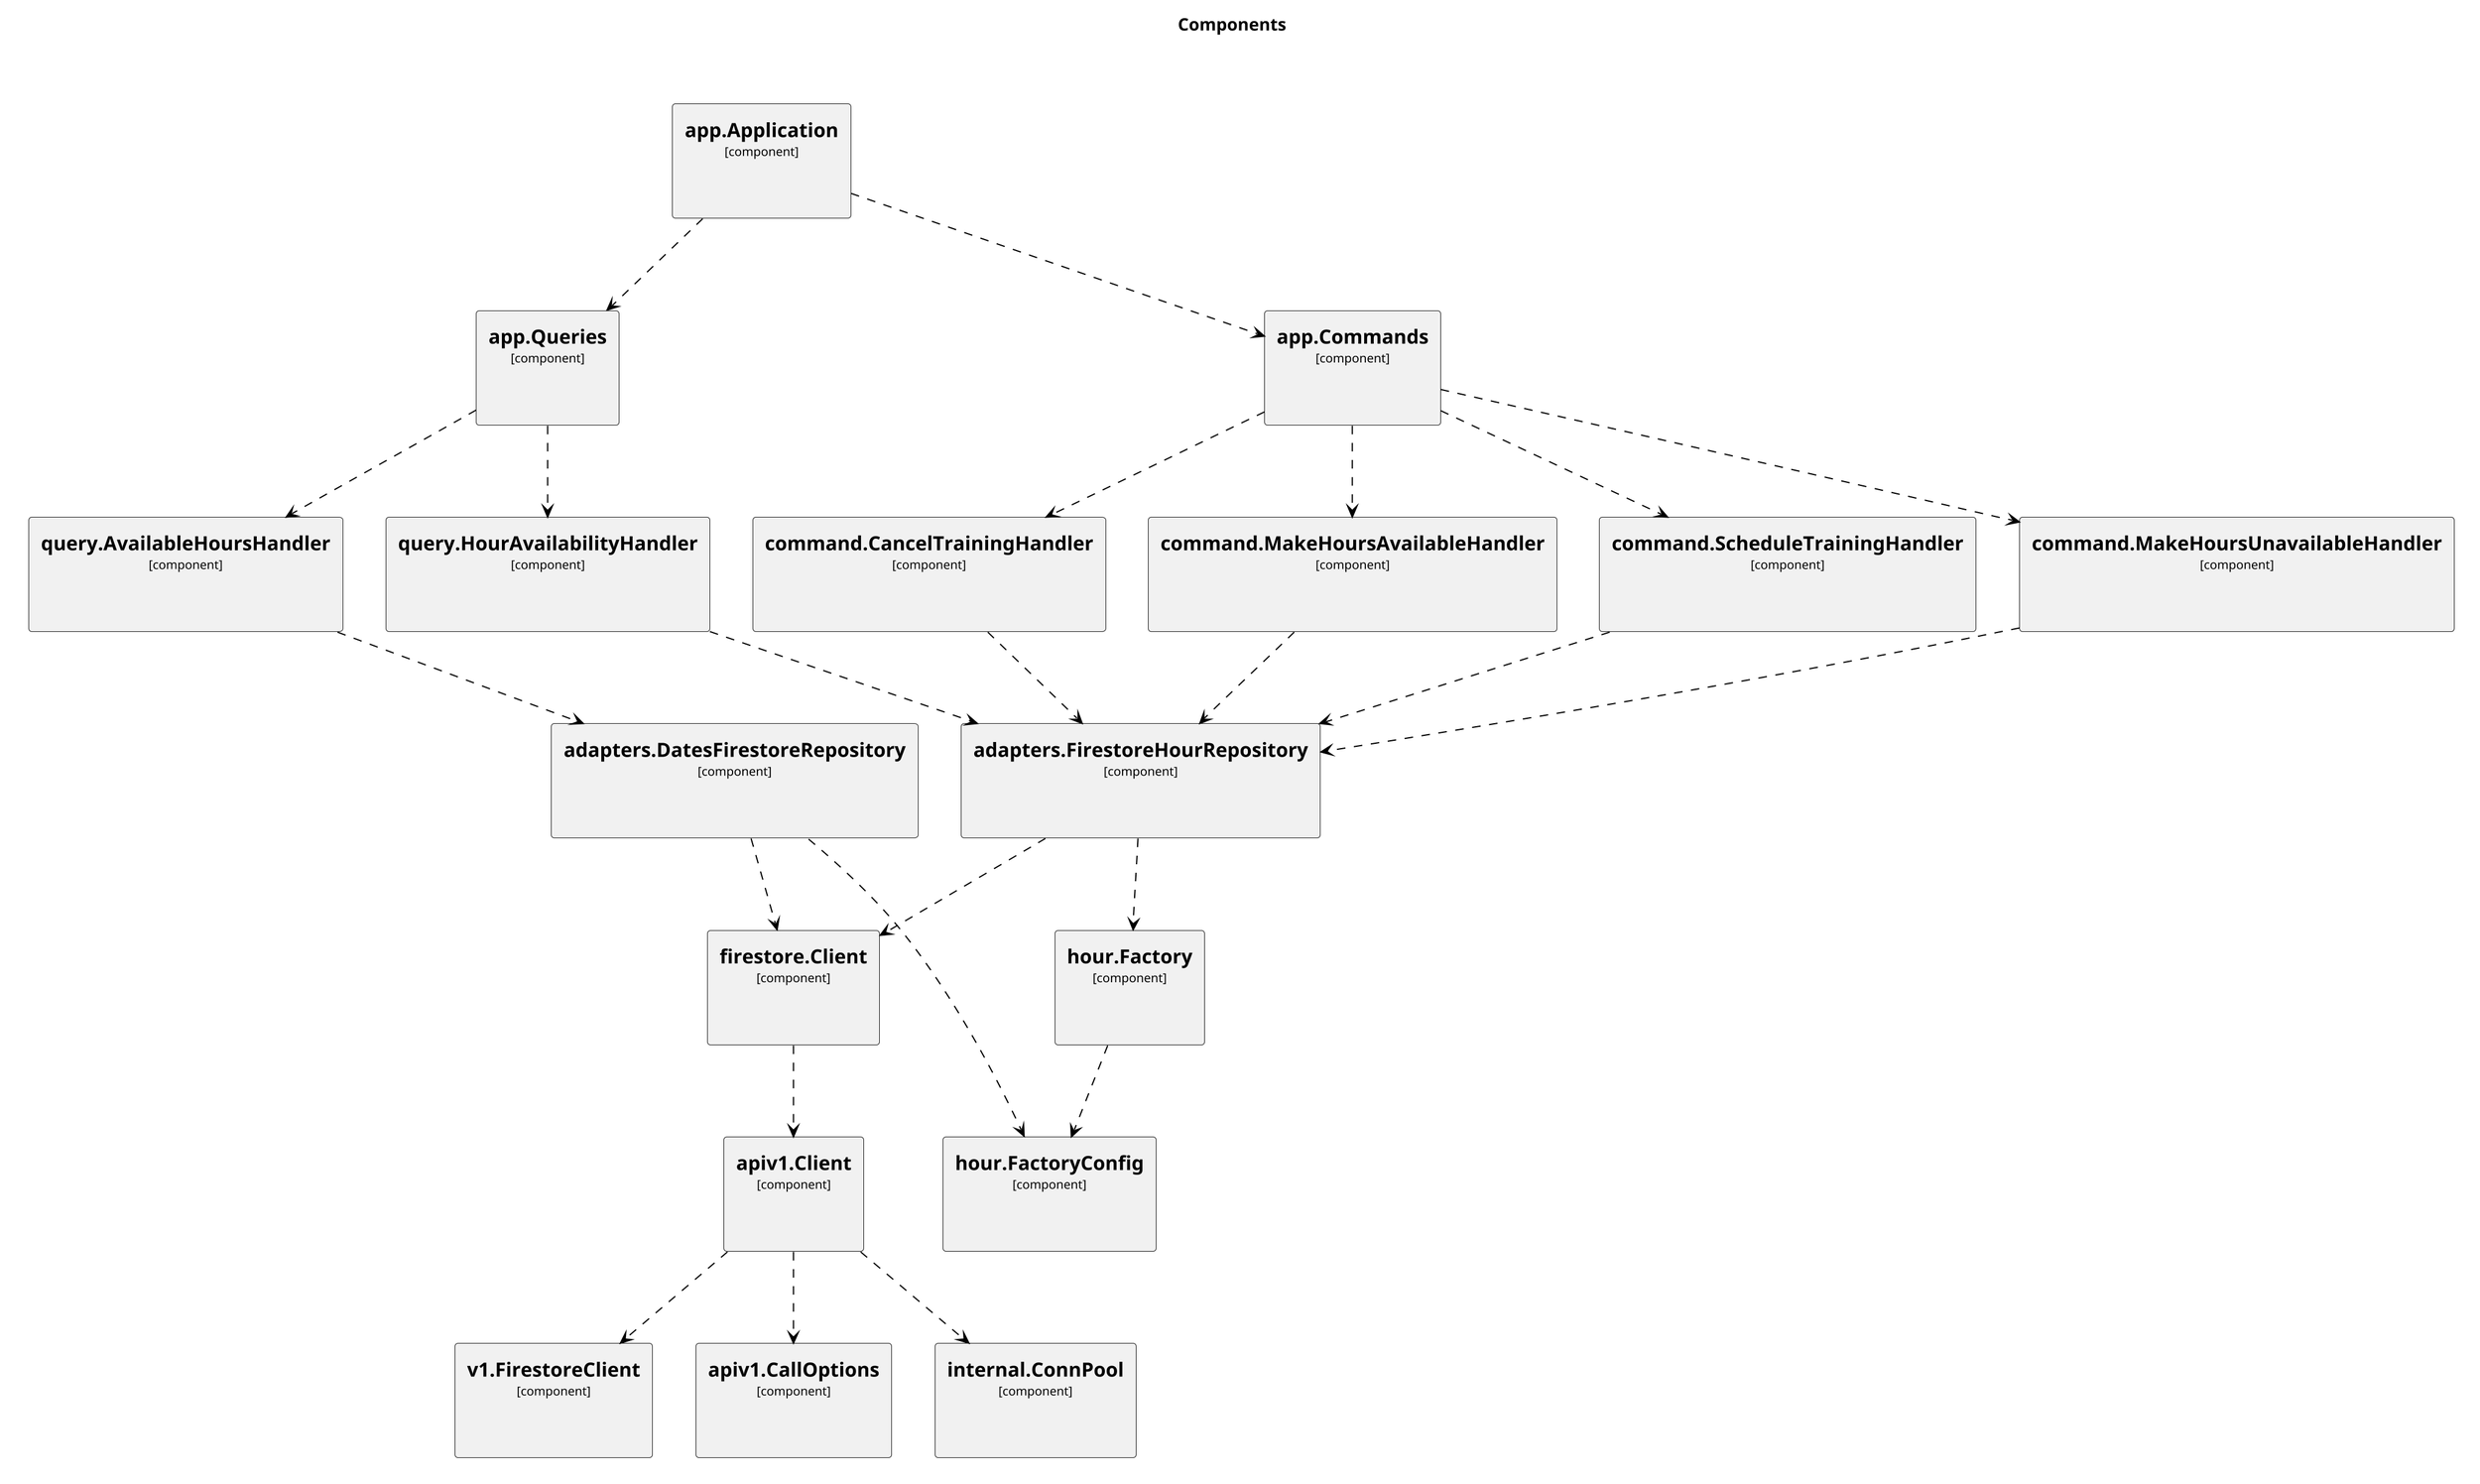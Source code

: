 This diagram has been generated with go-structurizr 
[https://github.com/krzysztofreczek/go-structurizr]

@startuml

title Components

skinparam {
  shadowing false
  arrowFontSize 10
  defaultTextAlignment center
  wrapWidth 200
  maxMessageSize 100
}
hide stereotype
top to bottom direction

scale 4096 width

skinparam rectangle<<_GROUP>> {
  FontColor #ffffff
  BorderColor #ffffff
}

rectangle 0DEFAULT <<_GROUP>> {
	rectangle "==firestore.Client\n<size:10>[component]</size>\n\n" <<DEFAULT>> as 650530190
}
rectangle 0DEFAULT <<_GROUP>> {
	rectangle "==v1.FirestoreClient\n<size:10>[component]</size>\n\n" <<DEFAULT>> as 4125346148
}
rectangle 0DEFAULT <<_GROUP>> {
	rectangle "==apiv1.CallOptions\n<size:10>[component]</size>\n\n" <<DEFAULT>> as 1305603747
}
rectangle 0DEFAULT <<_GROUP>> {
	rectangle "==hour.Factory\n<size:10>[component]</size>\n\n" <<DEFAULT>> as 2036754401
}
rectangle 0DEFAULT <<_GROUP>> {
	rectangle "==command.MakeHoursAvailableHandler\n<size:10>[component]</size>\n\n" <<DEFAULT>> as 2676216945
}
rectangle 0DEFAULT <<_GROUP>> {
	rectangle "==app.Application\n<size:10>[component]</size>\n\n" <<DEFAULT>> as 2102746645
}
rectangle 0DEFAULT <<_GROUP>> {
	rectangle "==command.ScheduleTrainingHandler\n<size:10>[component]</size>\n\n" <<DEFAULT>> as 644318352
}
rectangle 0DEFAULT <<_GROUP>> {
	rectangle "==query.AvailableHoursHandler\n<size:10>[component]</size>\n\n" <<DEFAULT>> as 1971034922
}
rectangle 0DEFAULT <<_GROUP>> {
	rectangle "==hour.FactoryConfig\n<size:10>[component]</size>\n\n" <<DEFAULT>> as 415674051
}
rectangle 0DEFAULT <<_GROUP>> {
	rectangle "==apiv1.Client\n<size:10>[component]</size>\n\n" <<DEFAULT>> as 2001047176
}
rectangle 0DEFAULT <<_GROUP>> {
	rectangle "==command.MakeHoursUnavailableHandler\n<size:10>[component]</size>\n\n" <<DEFAULT>> as 3319250726
}
rectangle 0DEFAULT <<_GROUP>> {
	rectangle "==app.Commands\n<size:10>[component]</size>\n\n" <<DEFAULT>> as 1118686339
}
rectangle 0DEFAULT <<_GROUP>> {
	rectangle "==adapters.FirestoreHourRepository\n<size:10>[component]</size>\n\n" <<DEFAULT>> as 3637611987
}
rectangle 0DEFAULT <<_GROUP>> {
	rectangle "==internal.ConnPool\n<size:10>[component]</size>\n\n" <<DEFAULT>> as 1595864223
}
rectangle 0DEFAULT <<_GROUP>> {
	rectangle "==app.Queries\n<size:10>[component]</size>\n\n" <<DEFAULT>> as 441257907
}
rectangle 0DEFAULT <<_GROUP>> {
	rectangle "==query.HourAvailabilityHandler\n<size:10>[component]</size>\n\n" <<DEFAULT>> as 2484812079
}
rectangle 0DEFAULT <<_GROUP>> {
	rectangle "==adapters.DatesFirestoreRepository\n<size:10>[component]</size>\n\n" <<DEFAULT>> as 2388943490
}
rectangle 0DEFAULT <<_GROUP>> {
	rectangle "==command.CancelTrainingHandler\n<size:10>[component]</size>\n\n" <<DEFAULT>> as 1938493317
}
2001047176 .[#000000].> 1595864223 : ""
2001047176 .[#000000].> 4125346148 : ""
2001047176 .[#000000].> 1305603747 : ""
441257907 .[#000000].> 2484812079 : ""
441257907 .[#000000].> 1971034922 : ""
3319250726 .[#000000].> 3637611987 : ""
1938493317 .[#000000].> 3637611987 : ""
2102746645 .[#000000].> 1118686339 : ""
2102746645 .[#000000].> 441257907 : ""
2388943490 .[#000000].> 650530190 : ""
2388943490 .[#000000].> 415674051 : ""
2676216945 .[#000000].> 3637611987 : ""
1118686339 .[#000000].> 3319250726 : ""
1118686339 .[#000000].> 1938493317 : ""
1118686339 .[#000000].> 644318352 : ""
1118686339 .[#000000].> 2676216945 : ""
3637611987 .[#000000].> 650530190 : ""
3637611987 .[#000000].> 2036754401 : ""
2036754401 .[#000000].> 415674051 : ""
2484812079 .[#000000].> 3637611987 : ""
644318352 .[#000000].> 3637611987 : ""
1971034922 .[#000000].> 2388943490 : ""
650530190 .[#000000].> 2001047176 : ""
@enduml
